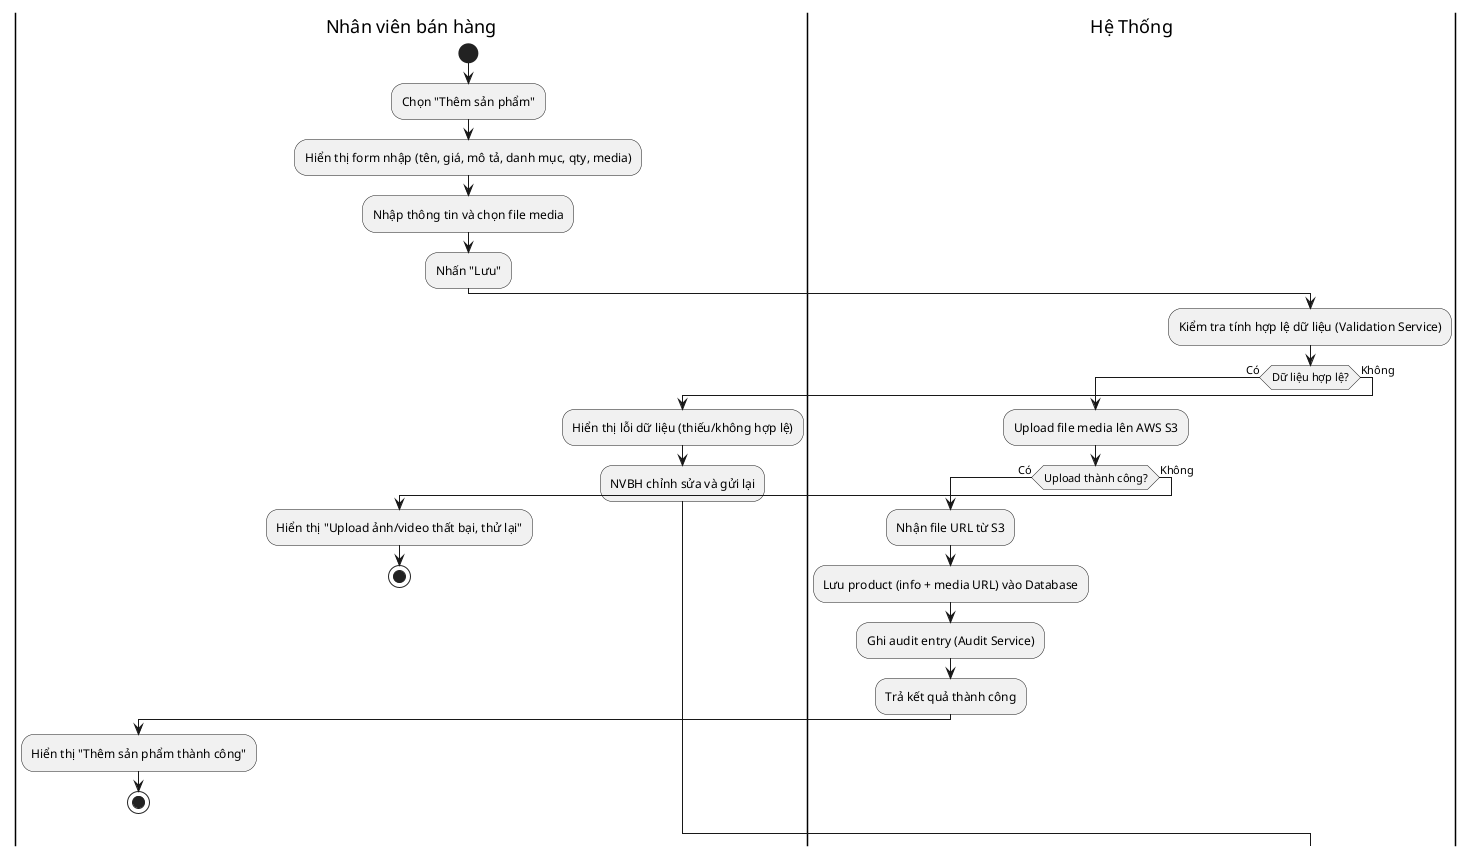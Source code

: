 @startuml them-san-pham
|Nhân viên bán hàng|
start
:Chọn "Thêm sản phẩm";
:Hiển thị form nhập (tên, giá, mô tả, danh mục, qty, media);
:Nhập thông tin và chọn file media;
:Nhấn "Lưu";
|Hệ Thống|
:Kiểm tra tính hợp lệ dữ liệu (Validation Service);
if (Dữ liệu hợp lệ?) then (Có)
  :Upload file media lên AWS S3;
  if (Upload thành công?) then (Có)
    :Nhận file URL từ S3;
    :Lưu product (info + media URL) vào Database;
    :Ghi audit entry (Audit Service);
    :Trả kết quả thành công;
    |Nhân viên bán hàng|
    :Hiển thị "Thêm sản phẩm thành công";
    stop
  else (Không)
    |Nhân viên bán hàng|
    :Hiển thị "Upload ảnh/video thất bại, thử lại";
    stop
  endif
else (Không)
  |Nhân viên bán hàng|
  :Hiển thị lỗi dữ liệu (thiếu/không hợp lệ);
  :NVBH chỉnh sửa và gửi lại;
  -> [quay lại] -left-> :Nhấn "Lưu";
endif
@enduml